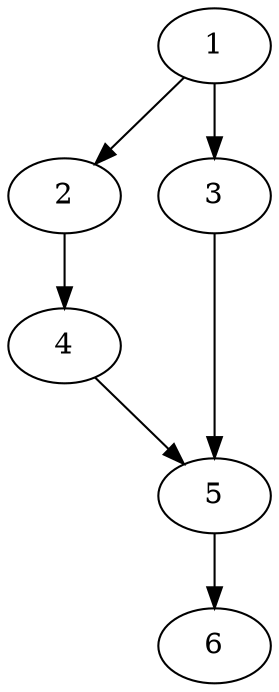 digraph exampleTown {
   1;
   2;
   3;
   4;
   5;
   6;
   1 -> 2 [village=exampleVillage, name=roadAB; heightLimit =2; weight = 20; primaryType = sideStreet; secondaryType=tunnel;];
   1 -> 3 [village=exampleVillage, name=roadAC; heightLimit =10; weight = 50; primaryType = sideStreet; secondaryType=none;];
   2 -> 4 [village=exampleVillage, name = roadBD; heightLimit= 10; weight = 30; primaryType = mainStreet; secondaryType =none;];
   3 -> 5 [village=exampleVillage, name= roadCE; heightLimit = 10; weight = 40; primaryType = mainStreet; secondaryType= none;];
   4 -> 5 [village=exampleVillage, name= roadDE; heightLimit = 10; weight = 10; primaryType = sideStreet; secondaryType= none;];
   5 -> 6 [village=exampleVillage, name= roadEF; heightLimit = 10; weight = 59; primaryType = mainStreet; secondaryType= none;];

}
